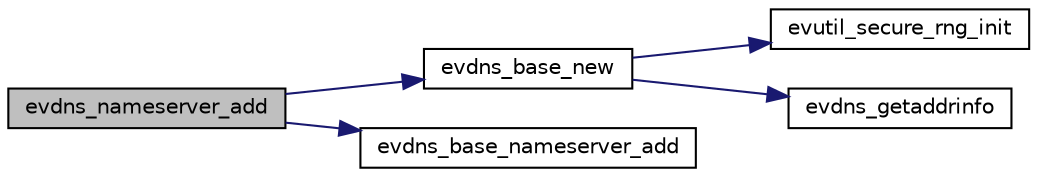 digraph "evdns_nameserver_add"
{
 // LATEX_PDF_SIZE
  edge [fontname="Helvetica",fontsize="10",labelfontname="Helvetica",labelfontsize="10"];
  node [fontname="Helvetica",fontsize="10",shape=record];
  rankdir="LR";
  Node14 [label="evdns_nameserver_add",height=0.2,width=0.4,color="black", fillcolor="grey75", style="filled", fontcolor="black",tooltip=" "];
  Node14 -> Node15 [color="midnightblue",fontsize="10",style="solid",fontname="Helvetica"];
  Node15 [label="evdns_base_new",height=0.2,width=0.4,color="black", fillcolor="white", style="filled",URL="$dns_8h.html#a4d6d4a705210aa58a4ad6bf810a4410e",tooltip=" "];
  Node15 -> Node16 [color="midnightblue",fontsize="10",style="solid",fontname="Helvetica"];
  Node16 [label="evutil_secure_rng_init",height=0.2,width=0.4,color="black", fillcolor="white", style="filled",URL="$util_8h.html#a49ffe53dcbe32ad55f1582a0da358ac0",tooltip=" "];
  Node15 -> Node17 [color="midnightblue",fontsize="10",style="solid",fontname="Helvetica"];
  Node17 [label="evdns_getaddrinfo",height=0.2,width=0.4,color="black", fillcolor="white", style="filled",URL="$dns_8h.html#a28a4c5e6e22bcf92f8c229461023f914",tooltip=" "];
  Node14 -> Node18 [color="midnightblue",fontsize="10",style="solid",fontname="Helvetica"];
  Node18 [label="evdns_base_nameserver_add",height=0.2,width=0.4,color="black", fillcolor="white", style="filled",URL="$dns_8h.html#a53a242ec2ab15eef9e49e4286153d55a",tooltip=" "];
}
